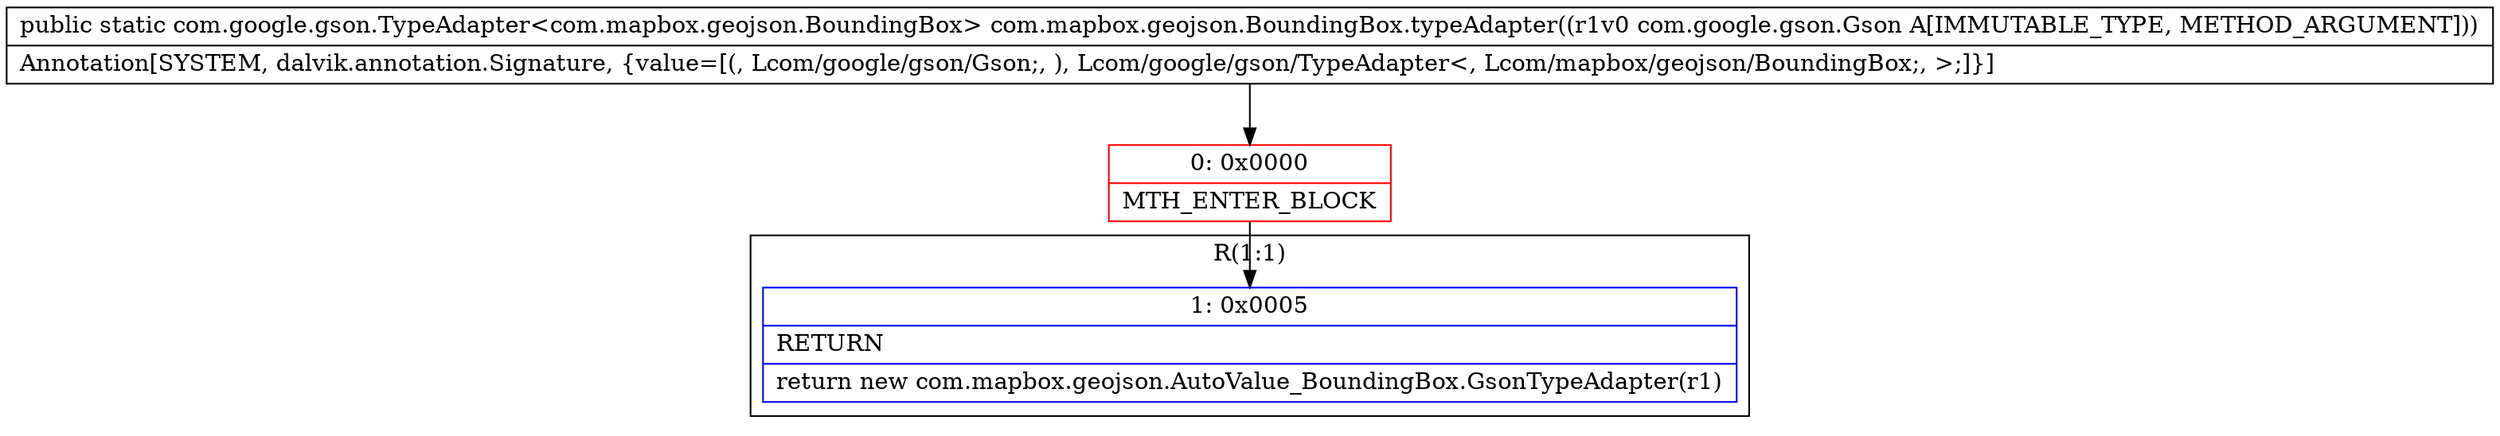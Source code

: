 digraph "CFG forcom.mapbox.geojson.BoundingBox.typeAdapter(Lcom\/google\/gson\/Gson;)Lcom\/google\/gson\/TypeAdapter;" {
subgraph cluster_Region_2114381433 {
label = "R(1:1)";
node [shape=record,color=blue];
Node_1 [shape=record,label="{1\:\ 0x0005|RETURN\l|return new com.mapbox.geojson.AutoValue_BoundingBox.GsonTypeAdapter(r1)\l}"];
}
Node_0 [shape=record,color=red,label="{0\:\ 0x0000|MTH_ENTER_BLOCK\l}"];
MethodNode[shape=record,label="{public static com.google.gson.TypeAdapter\<com.mapbox.geojson.BoundingBox\> com.mapbox.geojson.BoundingBox.typeAdapter((r1v0 com.google.gson.Gson A[IMMUTABLE_TYPE, METHOD_ARGUMENT]))  | Annotation[SYSTEM, dalvik.annotation.Signature, \{value=[(, Lcom\/google\/gson\/Gson;, ), Lcom\/google\/gson\/TypeAdapter\<, Lcom\/mapbox\/geojson\/BoundingBox;, \>;]\}]\l}"];
MethodNode -> Node_0;
Node_0 -> Node_1;
}

